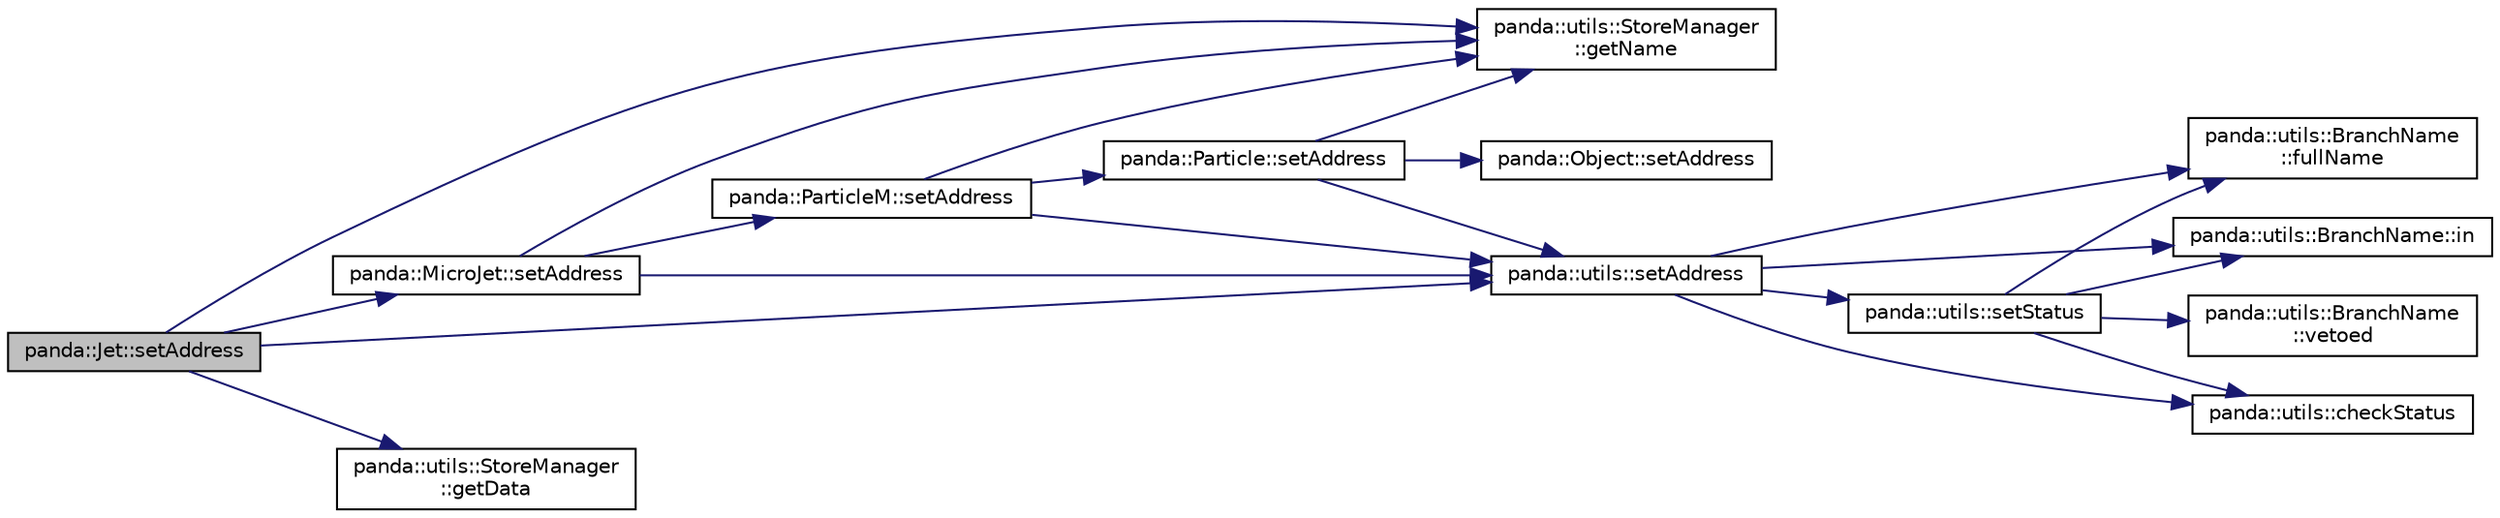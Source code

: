 digraph "panda::Jet::setAddress"
{
 // INTERACTIVE_SVG=YES
  edge [fontname="Helvetica",fontsize="10",labelfontname="Helvetica",labelfontsize="10"];
  node [fontname="Helvetica",fontsize="10",shape=record];
  rankdir="LR";
  Node1 [label="panda::Jet::setAddress",height=0.2,width=0.4,color="black", fillcolor="grey75", style="filled" fontcolor="black"];
  Node1 -> Node2 [color="midnightblue",fontsize="10",style="solid"];
  Node2 [label="panda::MicroJet::setAddress",height=0.2,width=0.4,color="black", fillcolor="white", style="filled",URL="$classpanda_1_1MicroJet.html#ace34e537033194800fb766bd9cb18025",tooltip="Set address for the branches to the variables of this object. "];
  Node2 -> Node3 [color="midnightblue",fontsize="10",style="solid"];
  Node3 [label="panda::ParticleM::setAddress",height=0.2,width=0.4,color="black", fillcolor="white", style="filled",URL="$classpanda_1_1ParticleM.html#ad8aeae1e2ca26f4cdb7d079ab56a10fe",tooltip="Set address for the branches to the variables of this object. "];
  Node3 -> Node4 [color="midnightblue",fontsize="10",style="solid"];
  Node4 [label="panda::Particle::setAddress",height=0.2,width=0.4,color="black", fillcolor="white", style="filled",URL="$classpanda_1_1Particle.html#a96282cfb24384c1f00c40576069a4c7e",tooltip="Set address for the branches to the variables of this object. "];
  Node4 -> Node5 [color="midnightblue",fontsize="10",style="solid"];
  Node5 [label="panda::Object::setAddress",height=0.2,width=0.4,color="black", fillcolor="white", style="filled",URL="$classpanda_1_1Object.html#aed9f9d3b6abe518dd27957de843b36b5",tooltip="Set address for the branches to the variables of this object. "];
  Node4 -> Node6 [color="midnightblue",fontsize="10",style="solid"];
  Node6 [label="panda::utils::StoreManager\l::getName",height=0.2,width=0.4,color="black", fillcolor="white", style="filled",URL="$classpanda_1_1utils_1_1StoreManager.html#a6f30ec459d951e84a1196b7e2ffdcf49"];
  Node4 -> Node7 [color="midnightblue",fontsize="10",style="solid"];
  Node7 [label="panda::utils::setAddress",height=0.2,width=0.4,color="black", fillcolor="white", style="filled",URL="$namespacepanda_1_1utils.html#abf9c62e588560197c2bae9932e6a6e05",tooltip="Set address. "];
  Node7 -> Node8 [color="midnightblue",fontsize="10",style="solid"];
  Node8 [label="panda::utils::BranchName\l::fullName",height=0.2,width=0.4,color="black", fillcolor="white", style="filled",URL="$classpanda_1_1utils_1_1BranchName.html#a13958ff4a9d554d2c057c600b4f70412",tooltip="Prepend the branch name with &lt;objName.&gt;. "];
  Node7 -> Node9 [color="midnightblue",fontsize="10",style="solid"];
  Node9 [label="panda::utils::setStatus",height=0.2,width=0.4,color="black", fillcolor="white", style="filled",URL="$namespacepanda_1_1utils.html#a01665f786d6a2acedb8f008f3fc9fc84",tooltip="Set status of a branch. "];
  Node9 -> Node10 [color="midnightblue",fontsize="10",style="solid"];
  Node10 [label="panda::utils::BranchName::in",height=0.2,width=0.4,color="black", fillcolor="white", style="filled",URL="$classpanda_1_1utils_1_1BranchName.html#a6cc8a6df7c5b12a0221fd49773cca6a7",tooltip="Is the name included and not vetoed? "];
  Node9 -> Node11 [color="midnightblue",fontsize="10",style="solid"];
  Node11 [label="panda::utils::BranchName\l::vetoed",height=0.2,width=0.4,color="black", fillcolor="white", style="filled",URL="$classpanda_1_1utils_1_1BranchName.html#ae3332329bf2afae5ed8e7c35e5d77ffa",tooltip="Is the name included and vetoed? "];
  Node9 -> Node8 [color="midnightblue",fontsize="10",style="solid"];
  Node9 -> Node12 [color="midnightblue",fontsize="10",style="solid"];
  Node12 [label="panda::utils::checkStatus",height=0.2,width=0.4,color="black", fillcolor="white", style="filled",URL="$namespacepanda_1_1utils.html#aafa411773a4b0ee829d99e6e5a0abdcd",tooltip="Check status of a branch. "];
  Node7 -> Node10 [color="midnightblue",fontsize="10",style="solid"];
  Node7 -> Node12 [color="midnightblue",fontsize="10",style="solid"];
  Node3 -> Node6 [color="midnightblue",fontsize="10",style="solid"];
  Node3 -> Node7 [color="midnightblue",fontsize="10",style="solid"];
  Node2 -> Node6 [color="midnightblue",fontsize="10",style="solid"];
  Node2 -> Node7 [color="midnightblue",fontsize="10",style="solid"];
  Node1 -> Node6 [color="midnightblue",fontsize="10",style="solid"];
  Node1 -> Node7 [color="midnightblue",fontsize="10",style="solid"];
  Node1 -> Node13 [color="midnightblue",fontsize="10",style="solid"];
  Node13 [label="panda::utils::StoreManager\l::getData",height=0.2,width=0.4,color="black", fillcolor="white", style="filled",URL="$classpanda_1_1utils_1_1StoreManager.html#ae6c8fb6b0c3d25147b09ef8b92b61da8"];
}
